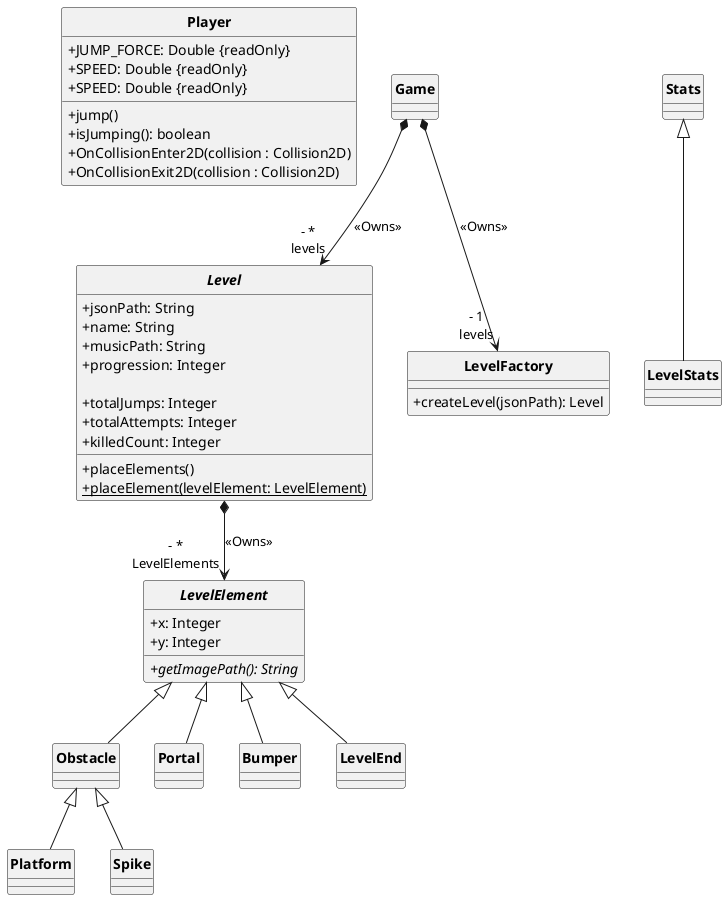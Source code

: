 @startuml Geometry Dash - Diagramme de classe

skinparam style strictuml
skinparam classAttributeIconSize 0
skinparam classFontStyle Bold
hide enum methods

class Player {
  {field} + JUMP_FORCE: Double {readOnly}
  {field} + SPEED: Double {readOnly}
  {field} + SPEED: Double {readOnly}

  {method} + jump()
  {method} + isJumping(): boolean
  {method} + OnCollisionEnter2D(collision : Collision2D)
  {method} + OnCollisionExit2D(collision : Collision2D)
}

abstract class LevelElement {
  {field} + x: Integer
  {field} + y: Integer
  {method} + getImagePath(): String {abstract}
}

class Obstacle extends LevelElement {

}

class Platform extends Obstacle {

}

class Spike extends Obstacle {

}

class Portal extends LevelElement {

}

class Bumper extends LevelElement {

}

class LevelEnd extends LevelElement {

}

abstract class Level {
  {field} + jsonPath: String
  {field} + name: String
  {field} + musicPath: String
  {field} + progression: Integer

  {field} + totalJumps: Integer
  {field} + totalAttempts: Integer
  {field} + killedCount: Integer

  {method} + placeElements()
  {method} + placeElement(levelElement: LevelElement) {static}
}

class LevelStats extends Stats {

}

class LevelFactory {
  {method} + createLevel(jsonPath): Level
}

class Game {
}

Level *--> "- *\nLevelElements" LevelElement : <<Owns>>
Game *--> "- *\nlevels" Level : <<Owns>>
Game *--> "- 1\nlevels" LevelFactory : <<Owns>>

' {
    ' "name": "Back on Track",
    ' "music"
    ' "elements": [
    '   {
    '     "type": "Spike",
    '     "position": {
    '       "x": 0,
    '       "y": 0
    '     },
    '   }
    ' ]
' }


@enduml
